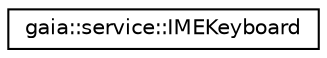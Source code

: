 digraph G
{
  edge [fontname="Helvetica",fontsize="10",labelfontname="Helvetica",labelfontsize="10"];
  node [fontname="Helvetica",fontsize="10",shape=record];
  rankdir=LR;
  Node1 [label="gaia::service::IMEKeyboard",height=0.2,width=0.4,color="black", fillcolor="white", style="filled",URL="$de/d34/classgaia_1_1service_1_1_i_m_e_keyboard.html",tooltip="Loads an XML description of a keyboard and stores the attributes of the keys(IMEKeyboardKey)."];
}
